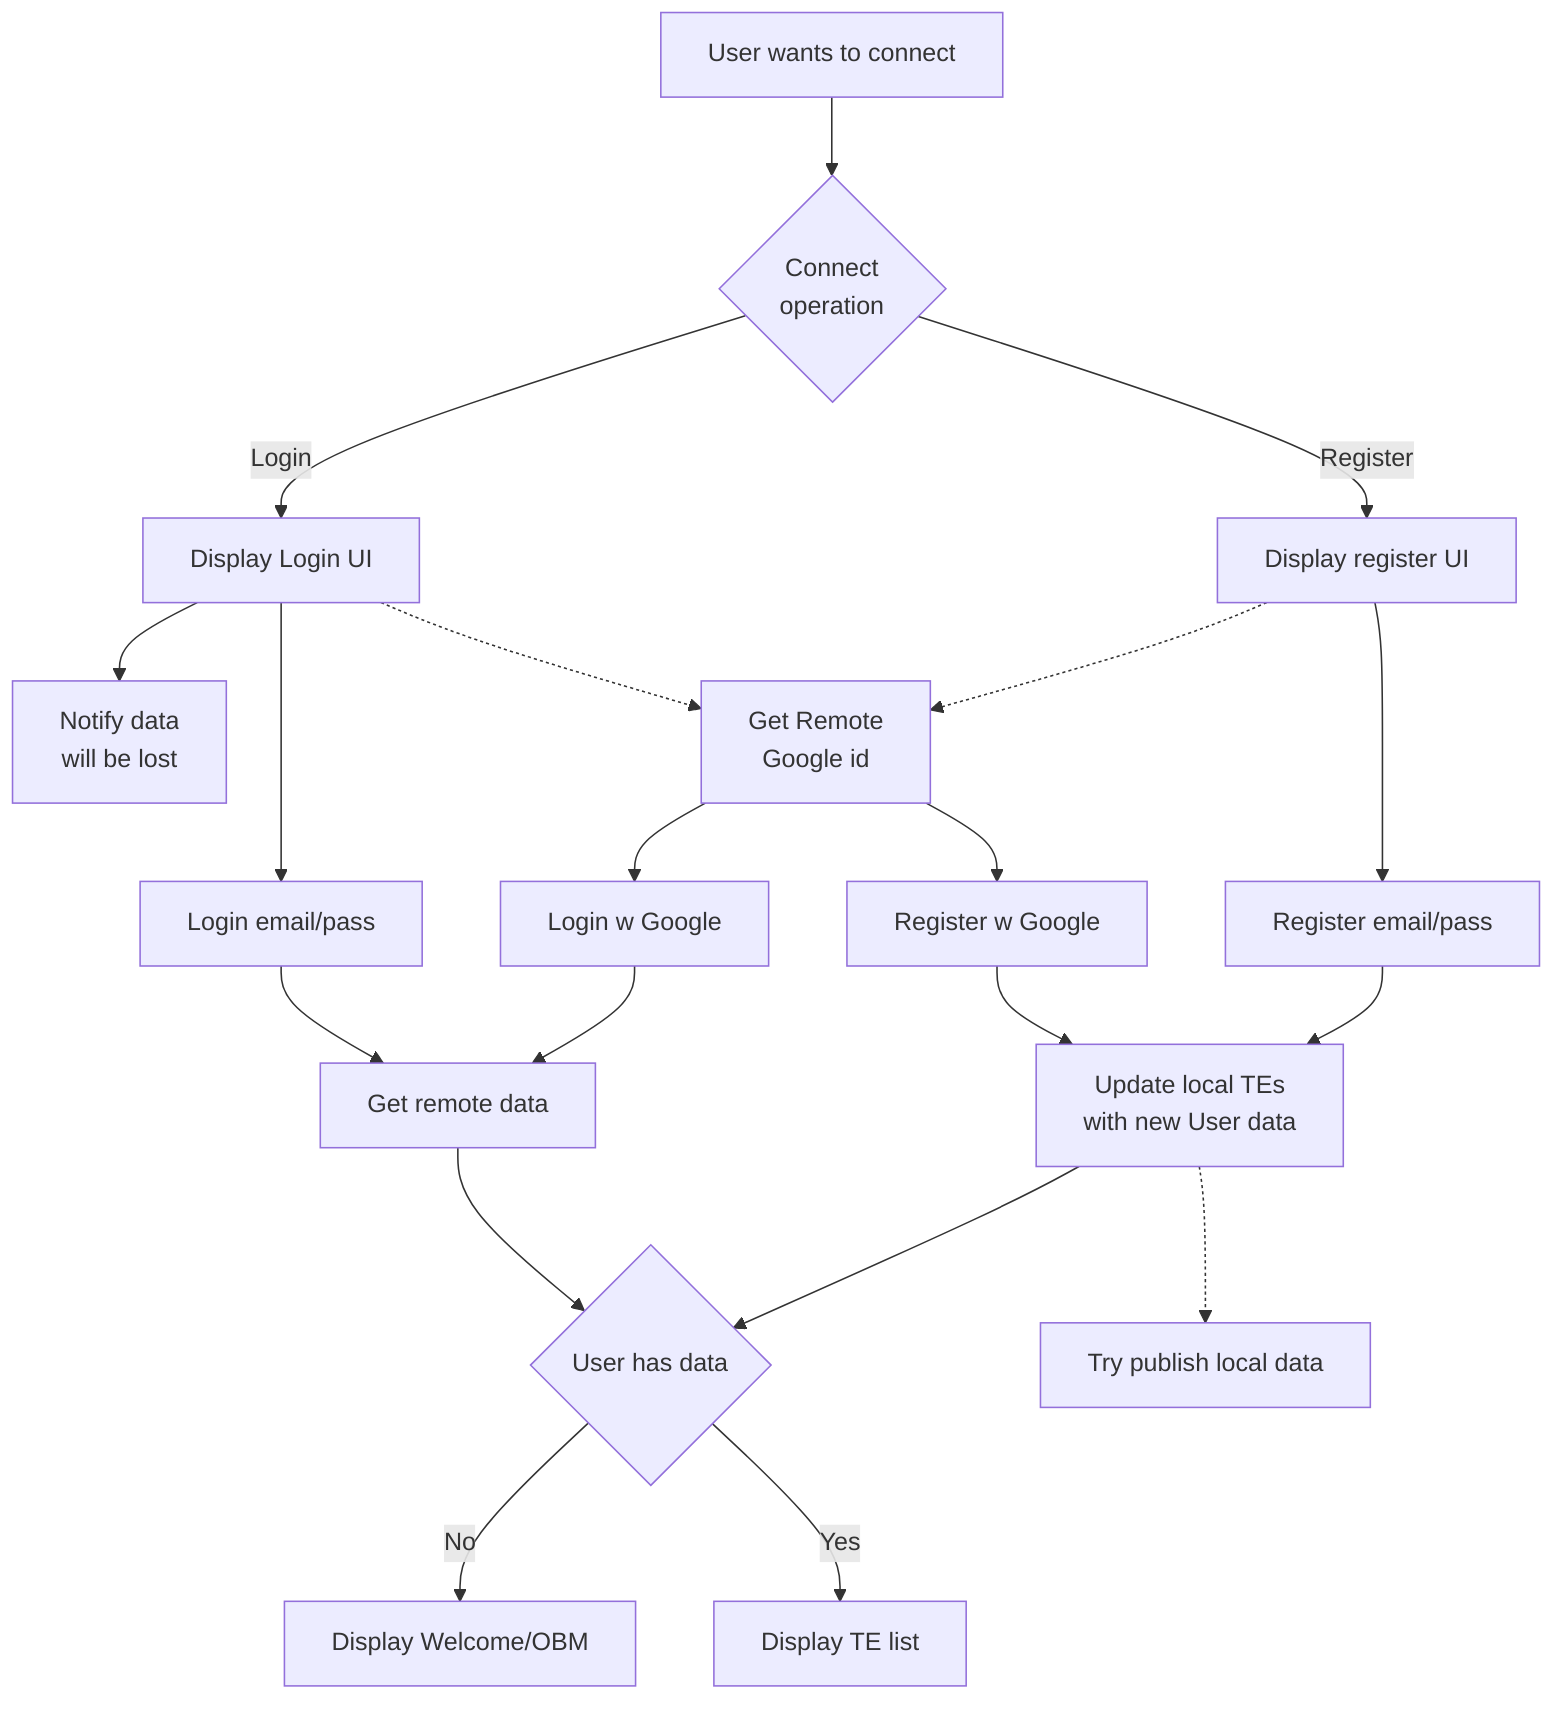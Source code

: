 graph TD
    A[User wants to connect]-->B{Connect <br /> operation}
    B-->|Login| C[Display Login UI]
    B-->|Register| D[Display register UI]
    C-->E[Notify data <br /> will be lost]          
    C-->F[Login email/pass]
    C-.->G[Get Remote <br /> Google id]
    D-.->G 
    D-->H[Register email/pass] 
    F-->I[Get remote data]
    H-->J[Update local TEs <br/> with new User data]
    J-->M
    J-.->L[Try publish local data]
    I-->M{User has data}
    M-->|No| N[Display Welcome/OBM]
    M-->|Yes| K[Display TE list]
    G-->W[Login w Google]
    G-->Z[Register w Google]
    W-->I
    Z-->J